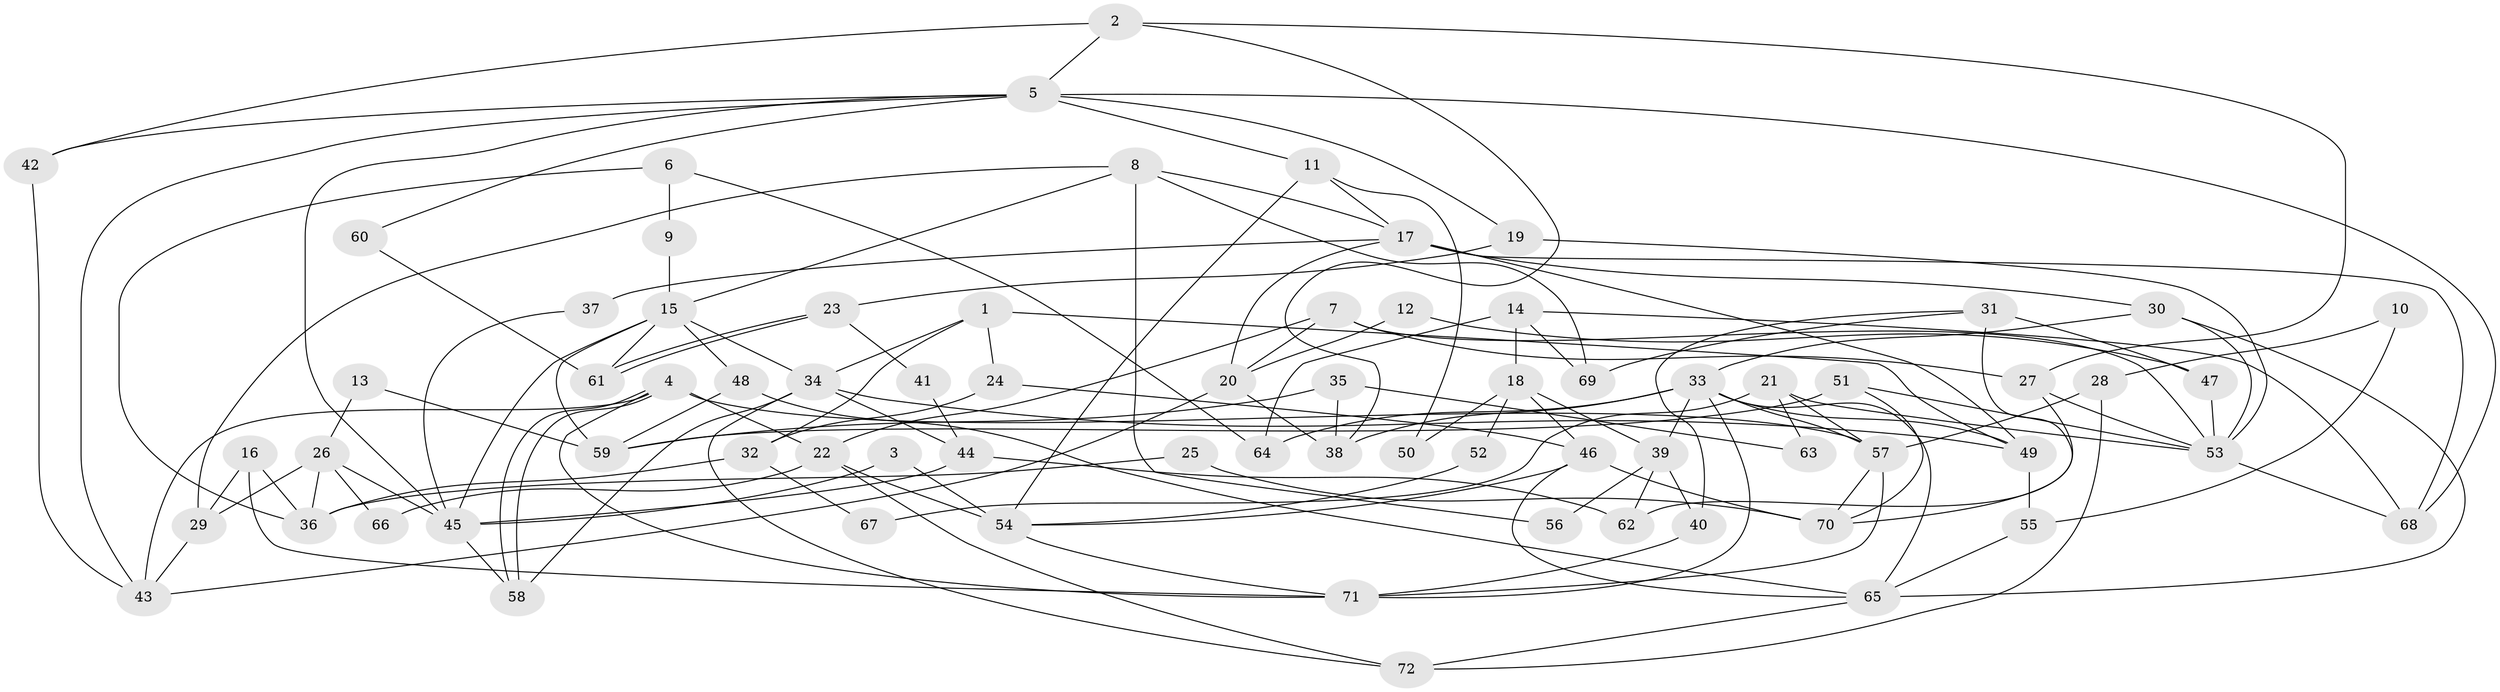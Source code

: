 // coarse degree distribution, {3: 0.08695652173913043, 7: 0.08695652173913043, 9: 0.08695652173913043, 6: 0.21739130434782608, 10: 0.043478260869565216, 2: 0.08695652173913043, 8: 0.043478260869565216, 4: 0.08695652173913043, 5: 0.17391304347826086, 12: 0.08695652173913043}
// Generated by graph-tools (version 1.1) at 2025/37/03/04/25 23:37:02]
// undirected, 72 vertices, 144 edges
graph export_dot {
  node [color=gray90,style=filled];
  1;
  2;
  3;
  4;
  5;
  6;
  7;
  8;
  9;
  10;
  11;
  12;
  13;
  14;
  15;
  16;
  17;
  18;
  19;
  20;
  21;
  22;
  23;
  24;
  25;
  26;
  27;
  28;
  29;
  30;
  31;
  32;
  33;
  34;
  35;
  36;
  37;
  38;
  39;
  40;
  41;
  42;
  43;
  44;
  45;
  46;
  47;
  48;
  49;
  50;
  51;
  52;
  53;
  54;
  55;
  56;
  57;
  58;
  59;
  60;
  61;
  62;
  63;
  64;
  65;
  66;
  67;
  68;
  69;
  70;
  71;
  72;
  1 -- 49;
  1 -- 34;
  1 -- 24;
  1 -- 32;
  2 -- 27;
  2 -- 5;
  2 -- 38;
  2 -- 42;
  3 -- 45;
  3 -- 54;
  4 -- 58;
  4 -- 58;
  4 -- 57;
  4 -- 22;
  4 -- 43;
  4 -- 71;
  5 -- 42;
  5 -- 43;
  5 -- 11;
  5 -- 19;
  5 -- 45;
  5 -- 60;
  5 -- 68;
  6 -- 64;
  6 -- 36;
  6 -- 9;
  7 -- 20;
  7 -- 53;
  7 -- 22;
  7 -- 27;
  8 -- 29;
  8 -- 17;
  8 -- 15;
  8 -- 56;
  8 -- 69;
  9 -- 15;
  10 -- 55;
  10 -- 28;
  11 -- 54;
  11 -- 17;
  11 -- 50;
  12 -- 20;
  12 -- 47;
  13 -- 26;
  13 -- 59;
  14 -- 18;
  14 -- 68;
  14 -- 64;
  14 -- 69;
  15 -- 34;
  15 -- 45;
  15 -- 48;
  15 -- 59;
  15 -- 61;
  16 -- 29;
  16 -- 71;
  16 -- 36;
  17 -- 30;
  17 -- 20;
  17 -- 37;
  17 -- 49;
  17 -- 68;
  18 -- 39;
  18 -- 46;
  18 -- 50;
  18 -- 52;
  19 -- 53;
  19 -- 23;
  20 -- 38;
  20 -- 43;
  21 -- 53;
  21 -- 57;
  21 -- 63;
  21 -- 67;
  22 -- 54;
  22 -- 66;
  22 -- 72;
  23 -- 61;
  23 -- 61;
  23 -- 41;
  24 -- 46;
  24 -- 32;
  25 -- 70;
  25 -- 36;
  26 -- 45;
  26 -- 36;
  26 -- 29;
  26 -- 66;
  27 -- 53;
  27 -- 62;
  28 -- 72;
  28 -- 57;
  29 -- 43;
  30 -- 65;
  30 -- 33;
  30 -- 53;
  31 -- 70;
  31 -- 69;
  31 -- 40;
  31 -- 47;
  32 -- 36;
  32 -- 67;
  33 -- 65;
  33 -- 71;
  33 -- 38;
  33 -- 39;
  33 -- 49;
  33 -- 57;
  33 -- 64;
  34 -- 49;
  34 -- 58;
  34 -- 44;
  34 -- 72;
  35 -- 59;
  35 -- 38;
  35 -- 63;
  37 -- 45;
  39 -- 62;
  39 -- 40;
  39 -- 56;
  40 -- 71;
  41 -- 44;
  42 -- 43;
  44 -- 45;
  44 -- 62;
  45 -- 58;
  46 -- 54;
  46 -- 70;
  46 -- 65;
  47 -- 53;
  48 -- 65;
  48 -- 59;
  49 -- 55;
  51 -- 59;
  51 -- 53;
  51 -- 70;
  52 -- 54;
  53 -- 68;
  54 -- 71;
  55 -- 65;
  57 -- 71;
  57 -- 70;
  60 -- 61;
  65 -- 72;
}
